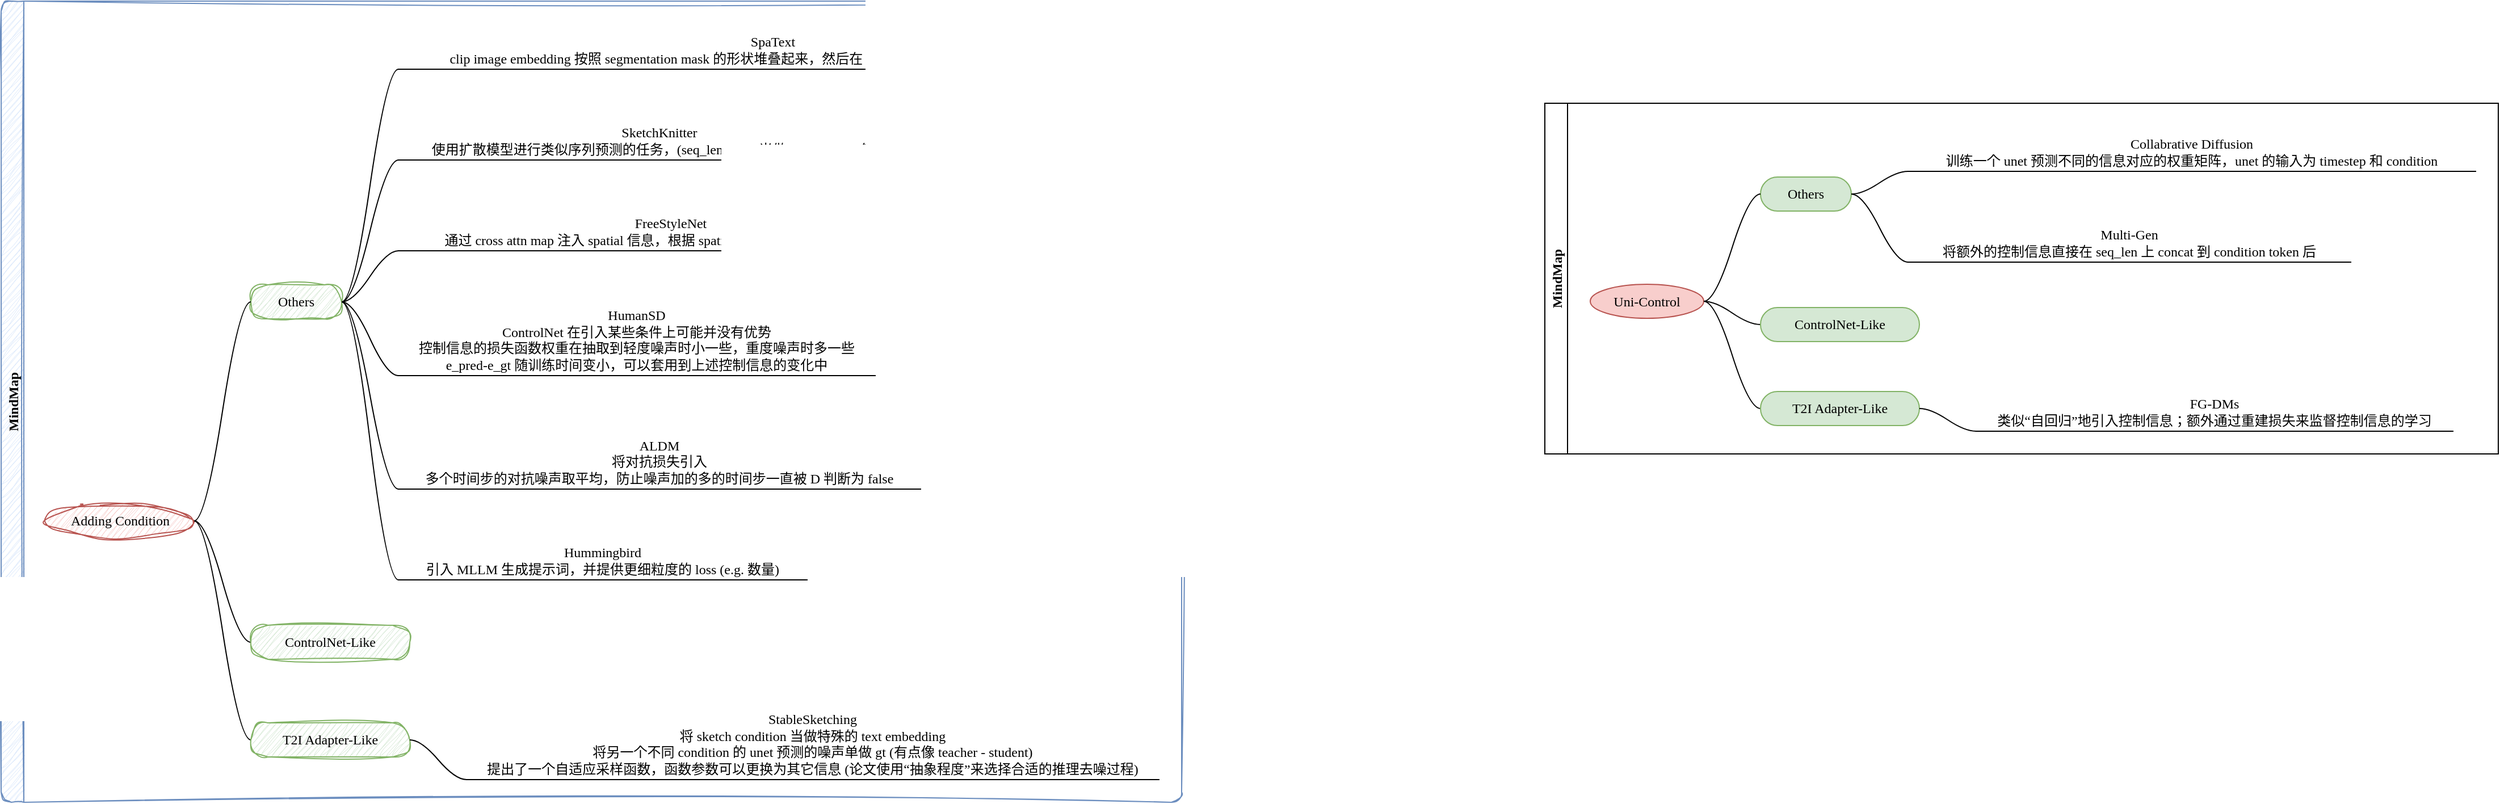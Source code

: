 <mxfile version="27.1.6">
  <diagram name="第 1 页" id="ALUp2gsiZh8de549ZYnm">
    <mxGraphModel dx="1226" dy="669" grid="1" gridSize="10" guides="1" tooltips="1" connect="1" arrows="1" fold="1" page="1" pageScale="1" pageWidth="1169" pageHeight="827" math="0" shadow="0">
      <root>
        <mxCell id="0" />
        <mxCell id="1" parent="0" />
        <mxCell id="D2KJC5eDPMrw5icbDXVN-1" value="MindMap" style="swimlane;startSize=20;horizontal=0;childLayout=treeLayout;horizontalTree=1;sortEdges=1;resizable=0;containerType=tree;fontSize=12;fillColor=#dae8fc;strokeColor=#6c8ebf;sketch=1;curveFitting=1;jiggle=2;rounded=1;fontFamily=Comic Sans MS;" parent="1" vertex="1">
          <mxGeometry x="110" y="50" width="1040" height="706" as="geometry" />
        </mxCell>
        <mxCell id="D2KJC5eDPMrw5icbDXVN-2" value="Adding Condition" style="whiteSpace=wrap;html=1;shape=ellipse;perimeter=ellipsePerimeter;newEdgeStyle={&quot;edgeStyle&quot;:&quot;entityRelationEdgeStyle&quot;,&quot;startArrow&quot;:&quot;none&quot;,&quot;endArrow&quot;:&quot;none&quot;,&quot;segment&quot;:10,&quot;curved&quot;:1,&quot;sourcePerimeterSpacing&quot;:0,&quot;targetPerimeterSpacing&quot;:0};treeFolding=1;treeMoving=1;fillColor=#f8cecc;strokeColor=#b85450;sketch=1;curveFitting=1;jiggle=2;fontFamily=Comic Sans MS;" parent="D2KJC5eDPMrw5icbDXVN-1" vertex="1">
          <mxGeometry x="40" y="443" width="130" height="30" as="geometry" />
        </mxCell>
        <mxCell id="D2KJC5eDPMrw5icbDXVN-7" value="Others" style="whiteSpace=wrap;html=1;rounded=1;arcSize=50;align=center;verticalAlign=middle;strokeWidth=1;autosize=1;spacing=4;treeFolding=1;treeMoving=1;newEdgeStyle={&quot;edgeStyle&quot;:&quot;entityRelationEdgeStyle&quot;,&quot;startArrow&quot;:&quot;none&quot;,&quot;endArrow&quot;:&quot;none&quot;,&quot;segment&quot;:10,&quot;curved&quot;:1,&quot;sourcePerimeterSpacing&quot;:0,&quot;targetPerimeterSpacing&quot;:0};fillColor=#d5e8d4;strokeColor=#82b366;sketch=1;curveFitting=1;jiggle=2;fontFamily=Comic Sans MS;" parent="D2KJC5eDPMrw5icbDXVN-1" vertex="1">
          <mxGeometry x="220" y="250" width="80" height="30" as="geometry" />
        </mxCell>
        <mxCell id="D2KJC5eDPMrw5icbDXVN-8" value="" style="edgeStyle=entityRelationEdgeStyle;startArrow=none;endArrow=none;segment=10;curved=1;sourcePerimeterSpacing=0;targetPerimeterSpacing=0;rounded=0;fontFamily=Comic Sans MS;" parent="D2KJC5eDPMrw5icbDXVN-1" source="D2KJC5eDPMrw5icbDXVN-2" target="D2KJC5eDPMrw5icbDXVN-7" edge="1">
          <mxGeometry x="100" y="-93" width="80" height="26" as="geometry" />
        </mxCell>
        <mxCell id="D2KJC5eDPMrw5icbDXVN-9" value="" style="edgeStyle=entityRelationEdgeStyle;startArrow=none;endArrow=none;segment=10;curved=1;sourcePerimeterSpacing=0;targetPerimeterSpacing=0;rounded=0;fontFamily=Comic Sans MS;" parent="D2KJC5eDPMrw5icbDXVN-1" source="D2KJC5eDPMrw5icbDXVN-2" target="D2KJC5eDPMrw5icbDXVN-10" edge="1">
          <mxGeometry x="100" y="-93" width="80" height="26" as="geometry">
            <mxPoint x="275" y="-1156" as="sourcePoint" />
          </mxGeometry>
        </mxCell>
        <mxCell id="D2KJC5eDPMrw5icbDXVN-10" value="ControlNet-Like" style="whiteSpace=wrap;html=1;rounded=1;arcSize=50;align=center;verticalAlign=middle;strokeWidth=1;autosize=1;spacing=4;treeFolding=1;treeMoving=1;newEdgeStyle={&quot;edgeStyle&quot;:&quot;entityRelationEdgeStyle&quot;,&quot;startArrow&quot;:&quot;none&quot;,&quot;endArrow&quot;:&quot;none&quot;,&quot;segment&quot;:10,&quot;curved&quot;:1,&quot;sourcePerimeterSpacing&quot;:0,&quot;targetPerimeterSpacing&quot;:0};fillColor=#d5e8d4;strokeColor=#82b366;sketch=1;curveFitting=1;jiggle=2;fontFamily=Comic Sans MS;" parent="D2KJC5eDPMrw5icbDXVN-1" vertex="1">
          <mxGeometry x="220" y="550" width="140" height="30" as="geometry" />
        </mxCell>
        <mxCell id="D2KJC5eDPMrw5icbDXVN-11" value="" style="edgeStyle=entityRelationEdgeStyle;startArrow=none;endArrow=none;segment=10;curved=1;sourcePerimeterSpacing=0;targetPerimeterSpacing=0;rounded=0;fontFamily=Comic Sans MS;" parent="D2KJC5eDPMrw5icbDXVN-1" source="D2KJC5eDPMrw5icbDXVN-2" target="D2KJC5eDPMrw5icbDXVN-12" edge="1">
          <mxGeometry x="100" y="-93" width="80" height="26" as="geometry">
            <mxPoint x="275" y="-1130" as="sourcePoint" />
          </mxGeometry>
        </mxCell>
        <mxCell id="D2KJC5eDPMrw5icbDXVN-12" value="T2I Adapter-Like" style="whiteSpace=wrap;html=1;rounded=1;arcSize=50;align=center;verticalAlign=middle;strokeWidth=1;autosize=1;spacing=4;treeFolding=1;treeMoving=1;newEdgeStyle={&quot;edgeStyle&quot;:&quot;entityRelationEdgeStyle&quot;,&quot;startArrow&quot;:&quot;none&quot;,&quot;endArrow&quot;:&quot;none&quot;,&quot;segment&quot;:10,&quot;curved&quot;:1,&quot;sourcePerimeterSpacing&quot;:0,&quot;targetPerimeterSpacing&quot;:0};fillColor=#d5e8d4;strokeColor=#82b366;sketch=1;curveFitting=1;jiggle=2;fontFamily=Comic Sans MS;" parent="D2KJC5eDPMrw5icbDXVN-1" vertex="1">
          <mxGeometry x="220" y="636" width="140" height="30" as="geometry" />
        </mxCell>
        <mxCell id="D2KJC5eDPMrw5icbDXVN-23" value="SpaText&lt;div&gt;clip image embedding 按照 segmentation mask 的形状堆叠起来，然后在 channel 维度上 concat 到 latent image 上&lt;/div&gt;" style="whiteSpace=wrap;html=1;shape=partialRectangle;top=0;left=0;bottom=1;right=0;points=[[0,1],[1,1]];fillColor=none;align=center;verticalAlign=bottom;routingCenterY=0.5;snapToPoint=1;recursiveResize=0;autosize=1;treeFolding=1;treeMoving=1;newEdgeStyle={&quot;edgeStyle&quot;:&quot;entityRelationEdgeStyle&quot;,&quot;startArrow&quot;:&quot;none&quot;,&quot;endArrow&quot;:&quot;none&quot;,&quot;segment&quot;:10,&quot;curved&quot;:1,&quot;sourcePerimeterSpacing&quot;:0,&quot;targetPerimeterSpacing&quot;:0};fontFamily=Comic Sans MS;" parent="D2KJC5eDPMrw5icbDXVN-1" vertex="1">
          <mxGeometry x="350" y="20" width="660" height="40" as="geometry" />
        </mxCell>
        <mxCell id="D2KJC5eDPMrw5icbDXVN-24" value="" style="edgeStyle=entityRelationEdgeStyle;startArrow=none;endArrow=none;segment=10;curved=1;sourcePerimeterSpacing=0;targetPerimeterSpacing=0;rounded=0;fontFamily=Comic Sans MS;" parent="D2KJC5eDPMrw5icbDXVN-1" source="D2KJC5eDPMrw5icbDXVN-7" target="D2KJC5eDPMrw5icbDXVN-23" edge="1">
          <mxGeometry x="230" y="-95" width="80" height="20" as="geometry" />
        </mxCell>
        <mxCell id="D2KJC5eDPMrw5icbDXVN-25" value="" style="edgeStyle=entityRelationEdgeStyle;startArrow=none;endArrow=none;segment=10;curved=1;sourcePerimeterSpacing=0;targetPerimeterSpacing=0;rounded=0;fontFamily=Comic Sans MS;" parent="D2KJC5eDPMrw5icbDXVN-1" source="D2KJC5eDPMrw5icbDXVN-7" target="D2KJC5eDPMrw5icbDXVN-26" edge="1">
          <mxGeometry x="230" y="-95" width="80" height="20" as="geometry">
            <mxPoint x="405" y="-1137.5" as="sourcePoint" />
          </mxGeometry>
        </mxCell>
        <mxCell id="D2KJC5eDPMrw5icbDXVN-26" value="SketchKnitter&lt;div&gt;使用扩散模型进行类似序列预测的任务，(seq_len, dim) 当做 latent image 使用&lt;/div&gt;" style="whiteSpace=wrap;html=1;shape=partialRectangle;top=0;left=0;bottom=1;right=0;points=[[0,1],[1,1]];fillColor=none;align=center;verticalAlign=bottom;routingCenterY=0.5;snapToPoint=1;recursiveResize=0;autosize=1;treeFolding=1;treeMoving=1;newEdgeStyle={&quot;edgeStyle&quot;:&quot;entityRelationEdgeStyle&quot;,&quot;startArrow&quot;:&quot;none&quot;,&quot;endArrow&quot;:&quot;none&quot;,&quot;segment&quot;:10,&quot;curved&quot;:1,&quot;sourcePerimeterSpacing&quot;:0,&quot;targetPerimeterSpacing&quot;:0};fontFamily=Comic Sans MS;" parent="D2KJC5eDPMrw5icbDXVN-1" vertex="1">
          <mxGeometry x="350" y="100" width="460" height="40" as="geometry" />
        </mxCell>
        <mxCell id="D2KJC5eDPMrw5icbDXVN-27" value="" style="edgeStyle=entityRelationEdgeStyle;startArrow=none;endArrow=none;segment=10;curved=1;sourcePerimeterSpacing=0;targetPerimeterSpacing=0;rounded=0;fontFamily=Comic Sans MS;" parent="D2KJC5eDPMrw5icbDXVN-1" source="D2KJC5eDPMrw5icbDXVN-7" target="D2KJC5eDPMrw5icbDXVN-28" edge="1">
          <mxGeometry x="230" y="-95" width="80" height="20" as="geometry">
            <mxPoint x="405" y="-1025" as="sourcePoint" />
          </mxGeometry>
        </mxCell>
        <mxCell id="D2KJC5eDPMrw5icbDXVN-28" value="FreeStyleNet&lt;div&gt;通过 cross attn map 注入 spatial 信息，根据 spatial mask 对 attn score 重新分配&lt;/div&gt;" style="whiteSpace=wrap;html=1;shape=partialRectangle;top=0;left=0;bottom=1;right=0;points=[[0,1],[1,1]];fillColor=none;align=center;verticalAlign=bottom;routingCenterY=0.5;snapToPoint=1;recursiveResize=0;autosize=1;treeFolding=1;treeMoving=1;newEdgeStyle={&quot;edgeStyle&quot;:&quot;entityRelationEdgeStyle&quot;,&quot;startArrow&quot;:&quot;none&quot;,&quot;endArrow&quot;:&quot;none&quot;,&quot;segment&quot;:10,&quot;curved&quot;:1,&quot;sourcePerimeterSpacing&quot;:0,&quot;targetPerimeterSpacing&quot;:0};fontFamily=Comic Sans MS;" parent="D2KJC5eDPMrw5icbDXVN-1" vertex="1">
          <mxGeometry x="350" y="180" width="480" height="40" as="geometry" />
        </mxCell>
        <mxCell id="D2KJC5eDPMrw5icbDXVN-33" value="" style="edgeStyle=entityRelationEdgeStyle;startArrow=none;endArrow=none;segment=10;curved=1;sourcePerimeterSpacing=0;targetPerimeterSpacing=0;rounded=0;fontFamily=Comic Sans MS;" parent="D2KJC5eDPMrw5icbDXVN-1" source="D2KJC5eDPMrw5icbDXVN-7" target="D2KJC5eDPMrw5icbDXVN-34" edge="1">
          <mxGeometry x="230" y="-95" width="80" height="20" as="geometry">
            <mxPoint x="405" y="-852.5" as="sourcePoint" />
          </mxGeometry>
        </mxCell>
        <mxCell id="D2KJC5eDPMrw5icbDXVN-34" value="HumanSD&lt;div&gt;ControlNet 在引入某些条件上可能并没有优势&lt;/div&gt;&lt;div&gt;控制信息的损失函数权重在抽取到轻度噪声时小一些，重度噪声时多一些&lt;/div&gt;&lt;div&gt;e_pred-e_gt 随训练时间变小，可以套用到上述控制信息的变化中&lt;/div&gt;" style="whiteSpace=wrap;html=1;shape=partialRectangle;top=0;left=0;bottom=1;right=0;points=[[0,1],[1,1]];fillColor=none;align=center;verticalAlign=bottom;routingCenterY=0.5;snapToPoint=1;recursiveResize=0;autosize=1;treeFolding=1;treeMoving=1;newEdgeStyle={&quot;edgeStyle&quot;:&quot;entityRelationEdgeStyle&quot;,&quot;startArrow&quot;:&quot;none&quot;,&quot;endArrow&quot;:&quot;none&quot;,&quot;segment&quot;:10,&quot;curved&quot;:1,&quot;sourcePerimeterSpacing&quot;:0,&quot;targetPerimeterSpacing&quot;:0};fontFamily=Comic Sans MS;" parent="D2KJC5eDPMrw5icbDXVN-1" vertex="1">
          <mxGeometry x="350" y="260" width="420" height="70" as="geometry" />
        </mxCell>
        <mxCell id="D2KJC5eDPMrw5icbDXVN-35" value="" style="edgeStyle=entityRelationEdgeStyle;startArrow=none;endArrow=none;segment=10;curved=1;sourcePerimeterSpacing=0;targetPerimeterSpacing=0;rounded=0;fontFamily=Comic Sans MS;" parent="D2KJC5eDPMrw5icbDXVN-1" source="D2KJC5eDPMrw5icbDXVN-7" target="D2KJC5eDPMrw5icbDXVN-36" edge="1">
          <mxGeometry x="230" y="-95" width="80" height="20" as="geometry">
            <mxPoint x="405" y="-352.5" as="sourcePoint" />
          </mxGeometry>
        </mxCell>
        <mxCell id="D2KJC5eDPMrw5icbDXVN-36" value="ALDM&lt;div&gt;将对抗损失引入&lt;/div&gt;&lt;div&gt;多个时间步的对抗噪声取平均，防止噪声加的多的时间步一直被 D 判断为 false&lt;/div&gt;" style="whiteSpace=wrap;html=1;shape=partialRectangle;top=0;left=0;bottom=1;right=0;points=[[0,1],[1,1]];fillColor=none;align=center;verticalAlign=bottom;routingCenterY=0.5;snapToPoint=1;recursiveResize=0;autosize=1;treeFolding=1;treeMoving=1;newEdgeStyle={&quot;edgeStyle&quot;:&quot;entityRelationEdgeStyle&quot;,&quot;startArrow&quot;:&quot;none&quot;,&quot;endArrow&quot;:&quot;none&quot;,&quot;segment&quot;:10,&quot;curved&quot;:1,&quot;sourcePerimeterSpacing&quot;:0,&quot;targetPerimeterSpacing&quot;:0};fontFamily=Comic Sans MS;" parent="D2KJC5eDPMrw5icbDXVN-1" vertex="1">
          <mxGeometry x="350" y="370" width="460" height="60" as="geometry" />
        </mxCell>
        <mxCell id="D2KJC5eDPMrw5icbDXVN-37" value="StableSketching&lt;div&gt;将 sketch condition 当做特殊的 text embedding&lt;/div&gt;&lt;div&gt;将另一个不同 condition 的 unet 预测的噪声单做 gt (有点像 teacher - student)&lt;/div&gt;&lt;div&gt;提出了一个自适应采样函数，函数参数可以更换为其它信息 (论文使用“抽象程度”来选择合适的推理去噪过程)&lt;/div&gt;" style="whiteSpace=wrap;html=1;shape=partialRectangle;top=0;left=0;bottom=1;right=0;points=[[0,1],[1,1]];fillColor=none;align=center;verticalAlign=bottom;routingCenterY=0.5;snapToPoint=1;recursiveResize=0;autosize=1;treeFolding=1;treeMoving=1;newEdgeStyle={&quot;edgeStyle&quot;:&quot;entityRelationEdgeStyle&quot;,&quot;startArrow&quot;:&quot;none&quot;,&quot;endArrow&quot;:&quot;none&quot;,&quot;segment&quot;:10,&quot;curved&quot;:1,&quot;sourcePerimeterSpacing&quot;:0,&quot;targetPerimeterSpacing&quot;:0};fontFamily=Comic Sans MS;" parent="D2KJC5eDPMrw5icbDXVN-1" vertex="1">
          <mxGeometry x="410" y="616" width="610" height="70" as="geometry" />
        </mxCell>
        <mxCell id="D2KJC5eDPMrw5icbDXVN-38" value="" style="edgeStyle=entityRelationEdgeStyle;startArrow=none;endArrow=none;segment=10;curved=1;sourcePerimeterSpacing=0;targetPerimeterSpacing=0;rounded=0;fontFamily=Comic Sans MS;" parent="D2KJC5eDPMrw5icbDXVN-1" source="D2KJC5eDPMrw5icbDXVN-12" target="D2KJC5eDPMrw5icbDXVN-37" edge="1">
          <mxGeometry x="280" y="425" width="80" height="20" as="geometry" />
        </mxCell>
        <mxCell id="D2KJC5eDPMrw5icbDXVN-43" value="" style="edgeStyle=entityRelationEdgeStyle;startArrow=none;endArrow=none;segment=10;curved=1;sourcePerimeterSpacing=0;targetPerimeterSpacing=0;rounded=0;fontFamily=Comic Sans MS;" parent="D2KJC5eDPMrw5icbDXVN-1" source="D2KJC5eDPMrw5icbDXVN-7" target="D2KJC5eDPMrw5icbDXVN-44" edge="1">
          <mxGeometry x="230" y="-95" width="80" height="20" as="geometry">
            <mxPoint x="405" y="-28" as="sourcePoint" />
          </mxGeometry>
        </mxCell>
        <mxCell id="D2KJC5eDPMrw5icbDXVN-44" value="Hummingbird&lt;div&gt;引入 MLLM 生成提示词，并提供更细粒度的 loss (e.g. 数量)&lt;/div&gt;" style="whiteSpace=wrap;html=1;shape=partialRectangle;top=0;left=0;bottom=1;right=0;points=[[0,1],[1,1]];fillColor=none;align=center;verticalAlign=bottom;routingCenterY=0.5;snapToPoint=1;recursiveResize=0;autosize=1;treeFolding=1;treeMoving=1;newEdgeStyle={&quot;edgeStyle&quot;:&quot;entityRelationEdgeStyle&quot;,&quot;startArrow&quot;:&quot;none&quot;,&quot;endArrow&quot;:&quot;none&quot;,&quot;segment&quot;:10,&quot;curved&quot;:1,&quot;sourcePerimeterSpacing&quot;:0,&quot;targetPerimeterSpacing&quot;:0};fontFamily=Comic Sans MS;" parent="D2KJC5eDPMrw5icbDXVN-1" vertex="1">
          <mxGeometry x="350" y="470" width="360" height="40" as="geometry" />
        </mxCell>
        <mxCell id="D2KJC5eDPMrw5icbDXVN-13" value="MindMap" style="swimlane;startSize=20;horizontal=0;childLayout=treeLayout;horizontalTree=1;sortEdges=1;resizable=0;containerType=tree;fontSize=12;fontFamily=Comic Sans MS;" parent="1" vertex="1">
          <mxGeometry x="1470" y="140" width="840" height="309" as="geometry" />
        </mxCell>
        <mxCell id="D2KJC5eDPMrw5icbDXVN-14" value="Uni-Control" style="whiteSpace=wrap;html=1;shape=ellipse;perimeter=ellipsePerimeter;newEdgeStyle={&quot;edgeStyle&quot;:&quot;entityRelationEdgeStyle&quot;,&quot;startArrow&quot;:&quot;none&quot;,&quot;endArrow&quot;:&quot;none&quot;,&quot;segment&quot;:10,&quot;curved&quot;:1,&quot;sourcePerimeterSpacing&quot;:0,&quot;targetPerimeterSpacing&quot;:0};treeFolding=1;treeMoving=1;fillColor=#f8cecc;strokeColor=#b85450;fontFamily=Comic Sans MS;" parent="D2KJC5eDPMrw5icbDXVN-13" vertex="1">
          <mxGeometry x="40" y="159.5" width="100" height="30" as="geometry" />
        </mxCell>
        <mxCell id="D2KJC5eDPMrw5icbDXVN-15" value="Others" style="whiteSpace=wrap;html=1;rounded=1;arcSize=50;align=center;verticalAlign=middle;strokeWidth=1;autosize=1;spacing=4;treeFolding=1;treeMoving=1;newEdgeStyle={&quot;edgeStyle&quot;:&quot;entityRelationEdgeStyle&quot;,&quot;startArrow&quot;:&quot;none&quot;,&quot;endArrow&quot;:&quot;none&quot;,&quot;segment&quot;:10,&quot;curved&quot;:1,&quot;sourcePerimeterSpacing&quot;:0,&quot;targetPerimeterSpacing&quot;:0};fillColor=#d5e8d4;strokeColor=#82b366;fontFamily=Comic Sans MS;" parent="D2KJC5eDPMrw5icbDXVN-13" vertex="1">
          <mxGeometry x="190" y="65" width="80" height="30" as="geometry" />
        </mxCell>
        <mxCell id="D2KJC5eDPMrw5icbDXVN-16" value="" style="edgeStyle=entityRelationEdgeStyle;startArrow=none;endArrow=none;segment=10;curved=1;sourcePerimeterSpacing=0;targetPerimeterSpacing=0;rounded=0;fontFamily=Comic Sans MS;" parent="D2KJC5eDPMrw5icbDXVN-13" source="D2KJC5eDPMrw5icbDXVN-14" target="D2KJC5eDPMrw5icbDXVN-15" edge="1">
          <mxGeometry x="100" y="-93" width="80" height="26" as="geometry" />
        </mxCell>
        <mxCell id="D2KJC5eDPMrw5icbDXVN-17" value="" style="edgeStyle=entityRelationEdgeStyle;startArrow=none;endArrow=none;segment=10;curved=1;sourcePerimeterSpacing=0;targetPerimeterSpacing=0;rounded=0;fontFamily=Comic Sans MS;" parent="D2KJC5eDPMrw5icbDXVN-13" source="D2KJC5eDPMrw5icbDXVN-14" target="D2KJC5eDPMrw5icbDXVN-18" edge="1">
          <mxGeometry x="100" y="-93" width="80" height="26" as="geometry">
            <mxPoint x="260" y="69" as="sourcePoint" />
          </mxGeometry>
        </mxCell>
        <mxCell id="D2KJC5eDPMrw5icbDXVN-18" value="ControlNet-Like" style="whiteSpace=wrap;html=1;rounded=1;arcSize=50;align=center;verticalAlign=middle;strokeWidth=1;autosize=1;spacing=4;treeFolding=1;treeMoving=1;newEdgeStyle={&quot;edgeStyle&quot;:&quot;entityRelationEdgeStyle&quot;,&quot;startArrow&quot;:&quot;none&quot;,&quot;endArrow&quot;:&quot;none&quot;,&quot;segment&quot;:10,&quot;curved&quot;:1,&quot;sourcePerimeterSpacing&quot;:0,&quot;targetPerimeterSpacing&quot;:0};fillColor=#d5e8d4;strokeColor=#82b366;fontFamily=Comic Sans MS;" parent="D2KJC5eDPMrw5icbDXVN-13" vertex="1">
          <mxGeometry x="190" y="180" width="140" height="30" as="geometry" />
        </mxCell>
        <mxCell id="D2KJC5eDPMrw5icbDXVN-19" value="" style="edgeStyle=entityRelationEdgeStyle;startArrow=none;endArrow=none;segment=10;curved=1;sourcePerimeterSpacing=0;targetPerimeterSpacing=0;rounded=0;fontFamily=Comic Sans MS;" parent="D2KJC5eDPMrw5icbDXVN-13" source="D2KJC5eDPMrw5icbDXVN-14" target="D2KJC5eDPMrw5icbDXVN-20" edge="1">
          <mxGeometry x="100" y="-93" width="80" height="26" as="geometry">
            <mxPoint x="260" y="95" as="sourcePoint" />
          </mxGeometry>
        </mxCell>
        <mxCell id="D2KJC5eDPMrw5icbDXVN-20" value="T2I Adapter-Like" style="whiteSpace=wrap;html=1;rounded=1;arcSize=50;align=center;verticalAlign=middle;strokeWidth=1;autosize=1;spacing=4;treeFolding=1;treeMoving=1;newEdgeStyle={&quot;edgeStyle&quot;:&quot;entityRelationEdgeStyle&quot;,&quot;startArrow&quot;:&quot;none&quot;,&quot;endArrow&quot;:&quot;none&quot;,&quot;segment&quot;:10,&quot;curved&quot;:1,&quot;sourcePerimeterSpacing&quot;:0,&quot;targetPerimeterSpacing&quot;:0};fillColor=#d5e8d4;strokeColor=#82b366;fontFamily=Comic Sans MS;" parent="D2KJC5eDPMrw5icbDXVN-13" vertex="1">
          <mxGeometry x="190" y="254" width="140" height="30" as="geometry" />
        </mxCell>
        <mxCell id="D2KJC5eDPMrw5icbDXVN-31" value="Collabrative Diffusion&lt;div&gt;训练一个 unet 预测不同的信息对应的权重矩阵，unet 的输入为 timestep 和 condition&lt;/div&gt;" style="whiteSpace=wrap;html=1;shape=partialRectangle;top=0;left=0;bottom=1;right=0;points=[[0,1],[1,1]];fillColor=none;align=center;verticalAlign=bottom;routingCenterY=0.5;snapToPoint=1;recursiveResize=0;autosize=1;treeFolding=1;treeMoving=1;newEdgeStyle={&quot;edgeStyle&quot;:&quot;entityRelationEdgeStyle&quot;,&quot;startArrow&quot;:&quot;none&quot;,&quot;endArrow&quot;:&quot;none&quot;,&quot;segment&quot;:10,&quot;curved&quot;:1,&quot;sourcePerimeterSpacing&quot;:0,&quot;targetPerimeterSpacing&quot;:0};fontFamily=Comic Sans MS;" parent="D2KJC5eDPMrw5icbDXVN-13" vertex="1">
          <mxGeometry x="320" y="20" width="500" height="40" as="geometry" />
        </mxCell>
        <mxCell id="D2KJC5eDPMrw5icbDXVN-32" value="" style="edgeStyle=entityRelationEdgeStyle;startArrow=none;endArrow=none;segment=10;curved=1;sourcePerimeterSpacing=0;targetPerimeterSpacing=0;rounded=0;fontFamily=Comic Sans MS;" parent="D2KJC5eDPMrw5icbDXVN-13" source="D2KJC5eDPMrw5icbDXVN-15" target="D2KJC5eDPMrw5icbDXVN-31" edge="1">
          <mxGeometry x="-1100" y="-95" width="80" height="20" as="geometry" />
        </mxCell>
        <mxCell id="D2KJC5eDPMrw5icbDXVN-39" value="FG-DMs&lt;div&gt;类似“自回归”地引入控制信息；额外通过重建损失来监督控制信息的学习&lt;/div&gt;" style="whiteSpace=wrap;html=1;shape=partialRectangle;top=0;left=0;bottom=1;right=0;points=[[0,1],[1,1]];fillColor=none;align=center;verticalAlign=bottom;routingCenterY=0.5;snapToPoint=1;recursiveResize=0;autosize=1;treeFolding=1;treeMoving=1;newEdgeStyle={&quot;edgeStyle&quot;:&quot;entityRelationEdgeStyle&quot;,&quot;startArrow&quot;:&quot;none&quot;,&quot;endArrow&quot;:&quot;none&quot;,&quot;segment&quot;:10,&quot;curved&quot;:1,&quot;sourcePerimeterSpacing&quot;:0,&quot;targetPerimeterSpacing&quot;:0};fontFamily=Comic Sans MS;" parent="D2KJC5eDPMrw5icbDXVN-13" vertex="1">
          <mxGeometry x="380" y="249" width="420" height="40" as="geometry" />
        </mxCell>
        <mxCell id="D2KJC5eDPMrw5icbDXVN-40" value="" style="edgeStyle=entityRelationEdgeStyle;startArrow=none;endArrow=none;segment=10;curved=1;sourcePerimeterSpacing=0;targetPerimeterSpacing=0;rounded=0;fontFamily=Comic Sans MS;" parent="D2KJC5eDPMrw5icbDXVN-13" source="D2KJC5eDPMrw5icbDXVN-20" target="D2KJC5eDPMrw5icbDXVN-39" edge="1">
          <mxGeometry x="-1050" y="55" width="80" height="20" as="geometry" />
        </mxCell>
        <mxCell id="D2KJC5eDPMrw5icbDXVN-41" value="" style="edgeStyle=entityRelationEdgeStyle;startArrow=none;endArrow=none;segment=10;curved=1;sourcePerimeterSpacing=0;targetPerimeterSpacing=0;rounded=0;fontFamily=Comic Sans MS;" parent="D2KJC5eDPMrw5icbDXVN-13" source="D2KJC5eDPMrw5icbDXVN-15" target="D2KJC5eDPMrw5icbDXVN-42" edge="1">
          <mxGeometry x="-1100" y="-95" width="80" height="20" as="geometry">
            <mxPoint x="1720" y="85.5" as="sourcePoint" />
          </mxGeometry>
        </mxCell>
        <mxCell id="D2KJC5eDPMrw5icbDXVN-42" value="Multi-Gen&lt;div&gt;将额外的控制信息直接在 seq_len 上 concat 到 condition token 后&lt;/div&gt;" style="whiteSpace=wrap;html=1;shape=partialRectangle;top=0;left=0;bottom=1;right=0;points=[[0,1],[1,1]];fillColor=none;align=center;verticalAlign=bottom;routingCenterY=0.5;snapToPoint=1;recursiveResize=0;autosize=1;treeFolding=1;treeMoving=1;newEdgeStyle={&quot;edgeStyle&quot;:&quot;entityRelationEdgeStyle&quot;,&quot;startArrow&quot;:&quot;none&quot;,&quot;endArrow&quot;:&quot;none&quot;,&quot;segment&quot;:10,&quot;curved&quot;:1,&quot;sourcePerimeterSpacing&quot;:0,&quot;targetPerimeterSpacing&quot;:0};fontFamily=Comic Sans MS;" parent="D2KJC5eDPMrw5icbDXVN-13" vertex="1">
          <mxGeometry x="320" y="100" width="390" height="40" as="geometry" />
        </mxCell>
      </root>
    </mxGraphModel>
  </diagram>
</mxfile>
